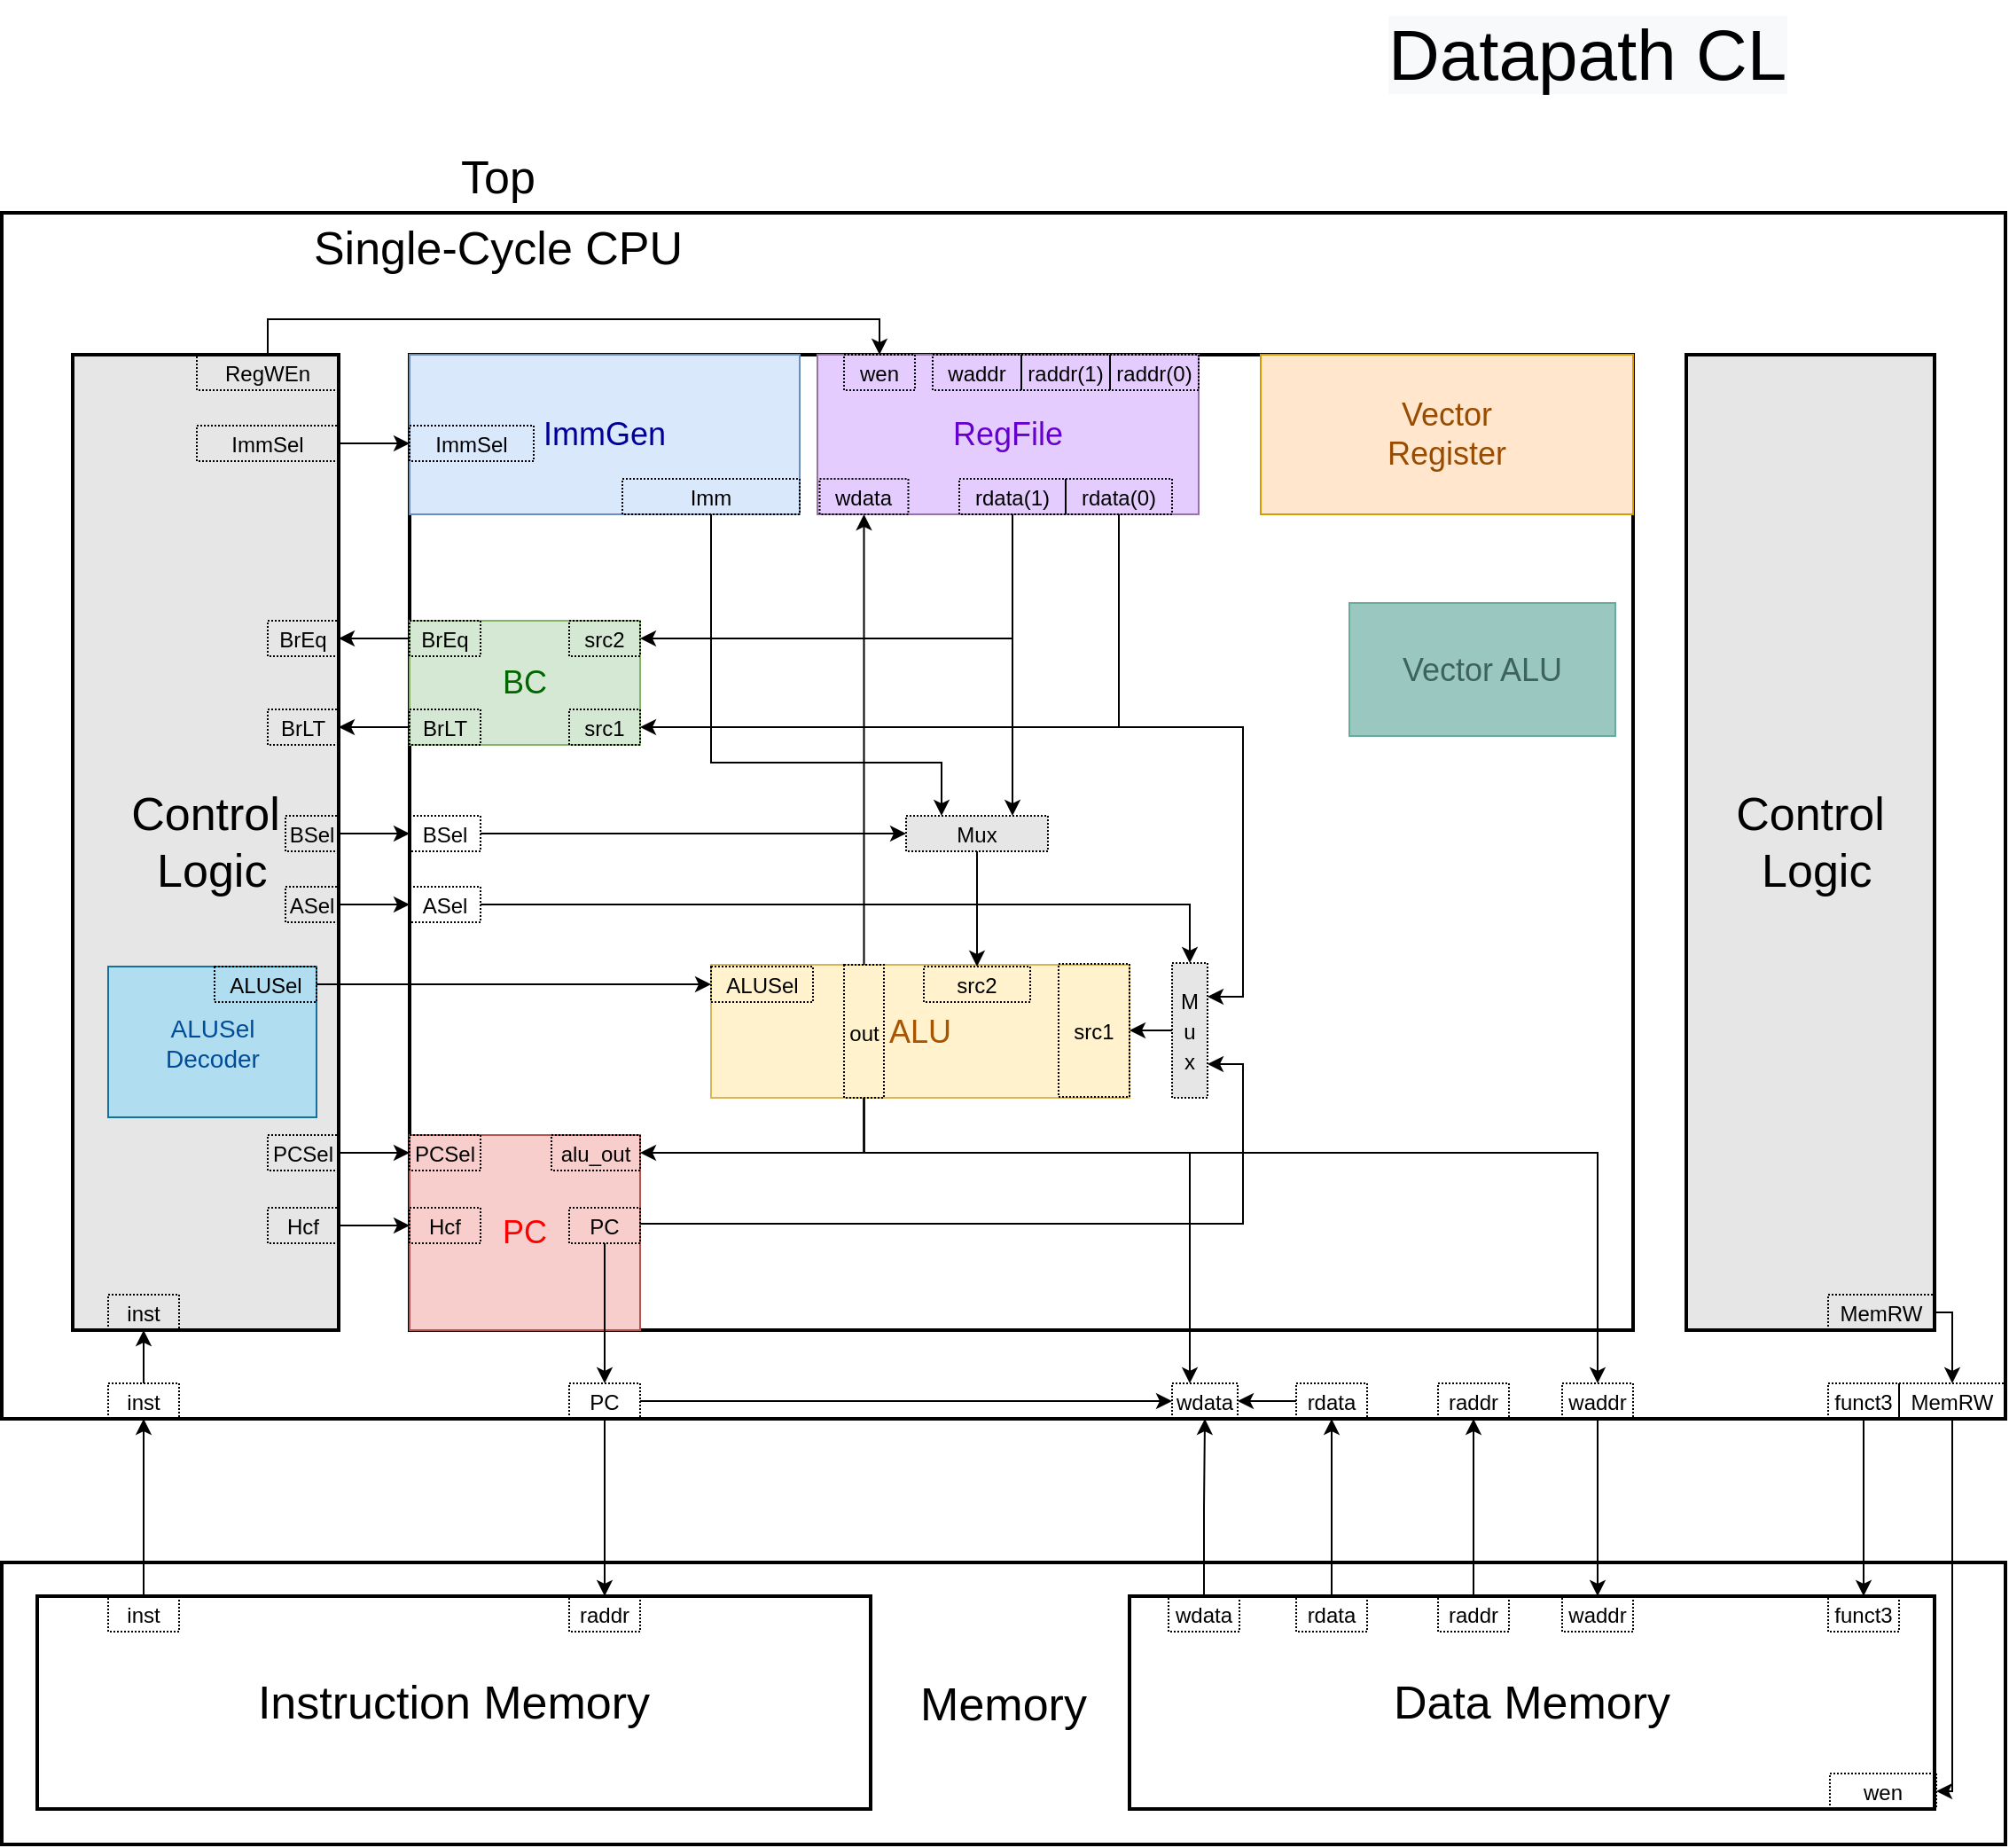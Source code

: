 <mxfile version="17.5.0" type="github"><diagram id="aAl8NGysI6btkRrHUJum" name="Page-1"><mxGraphModel dx="737" dy="470" grid="1" gridSize="10" guides="1" tooltips="1" connect="1" arrows="1" fold="1" page="1" pageScale="1" pageWidth="827" pageHeight="1169" math="0" shadow="0"><root><mxCell id="0"/><mxCell id="1" parent="0"/><mxCell id="DhozuX8DFhMgj3iLGO0W-5" value="" style="rounded=0;whiteSpace=wrap;html=1;fillColor=none;strokeColor=#000000;strokeWidth=2;" parent="1" vertex="1"><mxGeometry x="150" y="160" width="1130" height="680" as="geometry"/></mxCell><mxCell id="DhozuX8DFhMgj3iLGO0W-11" value="" style="rounded=0;whiteSpace=wrap;html=1;fontSize=26;fillColor=none;strokeColor=#000000;strokeWidth=2;" parent="1" vertex="1"><mxGeometry x="380" y="240" width="690" height="550" as="geometry"/></mxCell><mxCell id="DhozuX8DFhMgj3iLGO0W-6" value="&lt;span style=&quot;font-size: 26px&quot;&gt;Memory&lt;/span&gt;" style="rounded=0;whiteSpace=wrap;html=1;fillColor=none;strokeColor=#000000;strokeWidth=2;" parent="1" vertex="1"><mxGeometry x="150" y="921" width="1130" height="159" as="geometry"/></mxCell><mxCell id="DhozuX8DFhMgj3iLGO0W-8" value="&lt;font style=&quot;font-size: 26px&quot;&gt;Top&lt;/font&gt;" style="text;html=1;strokeColor=none;fillColor=none;align=center;verticalAlign=middle;whiteSpace=wrap;rounded=0;" parent="1" vertex="1"><mxGeometry x="390" y="120" width="80" height="40" as="geometry"/></mxCell><mxCell id="DhozuX8DFhMgj3iLGO0W-9" value="&lt;font style=&quot;font-size: 26px&quot;&gt;Single-Cycle CPU&lt;/font&gt;" style="text;html=1;strokeColor=none;fillColor=none;align=center;verticalAlign=middle;whiteSpace=wrap;rounded=0;" parent="1" vertex="1"><mxGeometry x="310" y="160" width="240" height="40" as="geometry"/></mxCell><mxCell id="DhozuX8DFhMgj3iLGO0W-10" value="&lt;span style=&quot;font-family: &amp;#34;helvetica&amp;#34;&quot;&gt;Control&lt;br&gt;&amp;nbsp;&lt;/span&gt;&lt;span style=&quot;font-family: &amp;#34;helvetica&amp;#34;&quot;&gt;Logic&lt;/span&gt;" style="rounded=0;whiteSpace=wrap;html=1;fontSize=26;strokeWidth=2;fillColor=#E6E6E6;strokeColor=default;" parent="1" vertex="1"><mxGeometry x="190" y="240" width="150" height="550" as="geometry"/></mxCell><mxCell id="DhozuX8DFhMgj3iLGO0W-12" value="Instruction Memory" style="rounded=0;whiteSpace=wrap;html=1;fontSize=26;fillColor=none;strokeColor=#000000;strokeWidth=2;" parent="1" vertex="1"><mxGeometry x="170" y="940" width="470" height="120" as="geometry"/></mxCell><mxCell id="DhozuX8DFhMgj3iLGO0W-13" value="Data Memory" style="rounded=0;whiteSpace=wrap;html=1;fontSize=26;fillColor=none;strokeColor=#000000;strokeWidth=2;" parent="1" vertex="1"><mxGeometry x="786" y="940" width="454" height="120" as="geometry"/></mxCell><mxCell id="DhozuX8DFhMgj3iLGO0W-33" value="&lt;font style=&quot;font-size: 18px&quot; color=&quot;#ff0000&quot;&gt;PC&lt;/font&gt;" style="rounded=0;whiteSpace=wrap;html=1;labelBorderColor=none;fontSize=12;fillColor=#f8cecc;strokeColor=#b85450;" parent="1" vertex="1"><mxGeometry x="380" y="680" width="130" height="110" as="geometry"/></mxCell><mxCell id="DhozuX8DFhMgj3iLGO0W-72" value="&lt;font style=&quot;font-size: 18px&quot; color=&quot;#000099&quot;&gt;ImmGen&lt;/font&gt;" style="rounded=0;whiteSpace=wrap;html=1;labelBorderColor=none;fontSize=12;fillColor=#dae8fc;strokeColor=#6c8ebf;" parent="1" vertex="1"><mxGeometry x="380" y="240" width="220" height="90" as="geometry"/></mxCell><mxCell id="DhozuX8DFhMgj3iLGO0W-88" value="&lt;font style=&quot;font-size: 18px&quot; color=&quot;#6600cc&quot;&gt;RegFile&lt;/font&gt;" style="rounded=0;whiteSpace=wrap;html=1;labelBorderColor=none;fontSize=18;strokeColor=#9673a6;fillColor=#E5CCFF;" parent="1" vertex="1"><mxGeometry x="610" y="240" width="215" height="90" as="geometry"/></mxCell><mxCell id="DhozuX8DFhMgj3iLGO0W-107" value="&lt;font color=&quot;#a85400&quot;&gt;ALU&lt;/font&gt;" style="rounded=0;whiteSpace=wrap;html=1;labelBorderColor=none;fontSize=18;strokeColor=#d6b656;fillColor=#fff2cc;" parent="1" vertex="1"><mxGeometry x="550" y="584" width="236" height="75" as="geometry"/></mxCell><mxCell id="a9uXf7C-37rBB2R2cqms-1" value="&lt;font style=&quot;font-size: 14px&quot; color=&quot;#004c99&quot;&gt;ALUSel &lt;br&gt;Decoder&lt;/font&gt;" style="rounded=0;whiteSpace=wrap;html=1;fillColor=#b1ddf0;strokeColor=#10739e;" parent="1" vertex="1"><mxGeometry x="210" y="585" width="117.5" height="85" as="geometry"/></mxCell><mxCell id="b0hiGt_KXSGvF1g9S41a-4" value="&lt;font style=&quot;font-size: 18px&quot; color=&quot;#994c00&quot;&gt;Vector&lt;br&gt;Register&lt;br&gt;&lt;/font&gt;" style="rounded=0;whiteSpace=wrap;html=1;labelBorderColor=none;fontSize=18;strokeColor=#d79b00;fillColor=#ffe6cc;" vertex="1" parent="1"><mxGeometry x="860" y="240" width="210" height="90" as="geometry"/></mxCell><mxCell id="b0hiGt_KXSGvF1g9S41a-6" value="&lt;font color=&quot;#3c635c&quot;&gt;Vector ALU&lt;/font&gt;" style="rounded=0;whiteSpace=wrap;html=1;labelBorderColor=none;fontSize=18;strokeColor=#67AB9F;fillColor=#9AC7BF;" vertex="1" parent="1"><mxGeometry x="910" y="380" width="150" height="75" as="geometry"/></mxCell><mxCell id="b0hiGt_KXSGvF1g9S41a-12" value="&lt;span style=&quot;color: rgb(0, 0, 0); font-family: helvetica; font-size: 40px; font-style: normal; font-weight: 400; letter-spacing: normal; text-align: center; text-indent: 0px; text-transform: none; word-spacing: 0px; background-color: rgb(248, 249, 250); display: inline; float: none;&quot;&gt;Datapath CL&lt;/span&gt;" style="text;whiteSpace=wrap;html=1;fontSize=40;fontColor=#3C635C;" vertex="1" parent="1"><mxGeometry x="930" y="40" width="240" height="40" as="geometry"/></mxCell><mxCell id="b0hiGt_KXSGvF1g9S41a-23" style="edgeStyle=orthogonalEdgeStyle;rounded=0;orthogonalLoop=1;jettySize=auto;html=1;entryX=0.5;entryY=0;entryDx=0;entryDy=0;fontSize=40;fontColor=#3C635C;" edge="1" parent="1" source="b0hiGt_KXSGvF1g9S41a-19" target="b0hiGt_KXSGvF1g9S41a-21"><mxGeometry relative="1" as="geometry"><Array as="points"><mxPoint x="300" y="220"/><mxPoint x="645" y="220"/></Array></mxGeometry></mxCell><mxCell id="b0hiGt_KXSGvF1g9S41a-19" value="&lt;span style=&quot;color: rgb(0 , 0 , 0) ; font-size: 12px&quot;&gt;RegWEn&lt;/span&gt;" style="rounded=0;whiteSpace=wrap;html=1;labelBorderColor=none;fontSize=14;fontColor=#A680B8;fillColor=none;dashed=1;dashPattern=1 1;" vertex="1" parent="1"><mxGeometry x="260" y="240" width="80" height="20" as="geometry"/></mxCell><mxCell id="b0hiGt_KXSGvF1g9S41a-21" value="&lt;span style=&quot;color: rgb(0 , 0 , 0) ; font-size: 12px&quot;&gt;wen&lt;/span&gt;" style="rounded=0;whiteSpace=wrap;html=1;labelBorderColor=none;fontSize=14;fontColor=#A680B8;fillColor=none;dashed=1;dashPattern=1 1;" vertex="1" parent="1"><mxGeometry x="625" y="240" width="40" height="20" as="geometry"/></mxCell><mxCell id="b0hiGt_KXSGvF1g9S41a-26" style="edgeStyle=orthogonalEdgeStyle;rounded=0;orthogonalLoop=1;jettySize=auto;html=1;fontSize=40;fontColor=#004C99;" edge="1" parent="1" source="b0hiGt_KXSGvF1g9S41a-24" target="b0hiGt_KXSGvF1g9S41a-25"><mxGeometry relative="1" as="geometry"/></mxCell><mxCell id="b0hiGt_KXSGvF1g9S41a-24" value="&lt;span style=&quot;color: rgb(0 , 0 , 0) ; font-size: 12px&quot;&gt;ALUSel&lt;/span&gt;" style="rounded=0;whiteSpace=wrap;html=1;labelBorderColor=none;fontSize=14;fontColor=#A680B8;fillColor=none;dashed=1;dashPattern=1 1;" vertex="1" parent="1"><mxGeometry x="270" y="585" width="57.5" height="20" as="geometry"/></mxCell><mxCell id="b0hiGt_KXSGvF1g9S41a-25" value="&lt;span style=&quot;color: rgb(0 , 0 , 0) ; font-size: 12px&quot;&gt;ALUSel&lt;/span&gt;" style="rounded=0;whiteSpace=wrap;html=1;labelBorderColor=none;fontSize=14;fontColor=#A680B8;fillColor=none;dashed=1;dashPattern=1 1;" vertex="1" parent="1"><mxGeometry x="550" y="585" width="57.5" height="20" as="geometry"/></mxCell><mxCell id="b0hiGt_KXSGvF1g9S41a-119" style="edgeStyle=orthogonalEdgeStyle;rounded=0;orthogonalLoop=1;jettySize=auto;html=1;exitX=0.5;exitY=1;exitDx=0;exitDy=0;entryX=1;entryY=0.5;entryDx=0;entryDy=0;fontSize=40;fontColor=#004C99;" edge="1" parent="1" source="b0hiGt_KXSGvF1g9S41a-27" target="b0hiGt_KXSGvF1g9S41a-43"><mxGeometry relative="1" as="geometry"/></mxCell><mxCell id="b0hiGt_KXSGvF1g9S41a-126" style="edgeStyle=orthogonalEdgeStyle;rounded=0;orthogonalLoop=1;jettySize=auto;html=1;fontSize=40;fontColor=#004C99;" edge="1" parent="1" source="b0hiGt_KXSGvF1g9S41a-27" target="b0hiGt_KXSGvF1g9S41a-122"><mxGeometry relative="1" as="geometry"><Array as="points"><mxPoint x="720" y="370"/><mxPoint x="720" y="370"/></Array></mxGeometry></mxCell><mxCell id="b0hiGt_KXSGvF1g9S41a-27" value="&lt;font color=&quot;#000000&quot;&gt;&lt;span style=&quot;font-size: 12px&quot;&gt;rdata(1)&lt;/span&gt;&lt;/font&gt;" style="rounded=0;whiteSpace=wrap;html=1;labelBorderColor=none;fontSize=14;fontColor=#A680B8;fillColor=none;dashed=1;dashPattern=1 1;" vertex="1" parent="1"><mxGeometry x="690" y="310" width="60" height="20" as="geometry"/></mxCell><mxCell id="b0hiGt_KXSGvF1g9S41a-121" style="edgeStyle=orthogonalEdgeStyle;rounded=0;orthogonalLoop=1;jettySize=auto;html=1;entryX=1;entryY=0.5;entryDx=0;entryDy=0;fontSize=40;fontColor=#004C99;" edge="1" parent="1" source="b0hiGt_KXSGvF1g9S41a-28" target="b0hiGt_KXSGvF1g9S41a-42"><mxGeometry relative="1" as="geometry"><Array as="points"><mxPoint x="780" y="450"/></Array></mxGeometry></mxCell><mxCell id="b0hiGt_KXSGvF1g9S41a-132" style="edgeStyle=orthogonalEdgeStyle;rounded=0;orthogonalLoop=1;jettySize=auto;html=1;entryX=1;entryY=0.25;entryDx=0;entryDy=0;fontSize=40;fontColor=#004C99;" edge="1" parent="1" source="b0hiGt_KXSGvF1g9S41a-28" target="b0hiGt_KXSGvF1g9S41a-128"><mxGeometry relative="1" as="geometry"><Array as="points"><mxPoint x="780" y="450"/><mxPoint x="850" y="450"/><mxPoint x="850" y="602"/></Array></mxGeometry></mxCell><mxCell id="b0hiGt_KXSGvF1g9S41a-28" value="&lt;font color=&quot;#000000&quot;&gt;&lt;span style=&quot;font-size: 12px&quot;&gt;rdata(0)&lt;/span&gt;&lt;/font&gt;" style="rounded=0;whiteSpace=wrap;html=1;labelBorderColor=none;fontSize=14;fontColor=#A680B8;fillColor=none;dashed=1;dashPattern=1 1;" vertex="1" parent="1"><mxGeometry x="750" y="310" width="60" height="20" as="geometry"/></mxCell><mxCell id="b0hiGt_KXSGvF1g9S41a-30" value="&lt;font color=&quot;#000000&quot;&gt;&lt;span style=&quot;font-size: 12px&quot;&gt;raddr(1)&lt;/span&gt;&lt;/font&gt;" style="rounded=0;whiteSpace=wrap;html=1;labelBorderColor=none;fontSize=14;fontColor=#A680B8;fillColor=none;dashed=1;dashPattern=1 1;" vertex="1" parent="1"><mxGeometry x="725" y="240" width="50" height="20" as="geometry"/></mxCell><mxCell id="b0hiGt_KXSGvF1g9S41a-31" value="&lt;font color=&quot;#000000&quot;&gt;&lt;span style=&quot;font-size: 12px&quot;&gt;raddr(0)&lt;/span&gt;&lt;/font&gt;" style="rounded=0;whiteSpace=wrap;html=1;labelBorderColor=none;fontSize=14;fontColor=#A680B8;fillColor=none;dashed=1;dashPattern=1 1;" vertex="1" parent="1"><mxGeometry x="775" y="240" width="50" height="20" as="geometry"/></mxCell><mxCell id="b0hiGt_KXSGvF1g9S41a-32" value="&lt;font color=&quot;#000000&quot;&gt;&lt;span style=&quot;font-size: 12px&quot;&gt;waddr&lt;/span&gt;&lt;/font&gt;" style="rounded=0;whiteSpace=wrap;html=1;labelBorderColor=none;fontSize=14;fontColor=#A680B8;fillColor=none;dashed=1;dashPattern=1 1;" vertex="1" parent="1"><mxGeometry x="675" y="240" width="50" height="20" as="geometry"/></mxCell><mxCell id="b0hiGt_KXSGvF1g9S41a-33" value="&lt;font color=&quot;#000000&quot;&gt;&lt;span style=&quot;font-size: 12px&quot;&gt;wdata&lt;/span&gt;&lt;/font&gt;" style="rounded=0;whiteSpace=wrap;html=1;labelBorderColor=none;fontSize=14;fontColor=#A680B8;fillColor=none;dashed=1;dashPattern=1 1;" vertex="1" parent="1"><mxGeometry x="611.25" y="310" width="50" height="20" as="geometry"/></mxCell><mxCell id="b0hiGt_KXSGvF1g9S41a-36" value="&lt;font color=&quot;#000000&quot;&gt;&lt;span style=&quot;font-size: 12px&quot;&gt;src1&lt;/span&gt;&lt;/font&gt;" style="rounded=0;whiteSpace=wrap;html=1;labelBorderColor=none;fontSize=14;fontColor=#A680B8;fillColor=none;dashed=1;dashPattern=1 1;" vertex="1" parent="1"><mxGeometry x="746" y="583.5" width="40" height="75" as="geometry"/></mxCell><mxCell id="b0hiGt_KXSGvF1g9S41a-41" value="&lt;font color=&quot;#006600&quot;&gt;BC&lt;/font&gt;" style="rounded=0;whiteSpace=wrap;html=1;labelBorderColor=none;fontSize=18;strokeColor=#82b366;fillColor=#d5e8d4;" vertex="1" parent="1"><mxGeometry x="380" y="390" width="130" height="70" as="geometry"/></mxCell><mxCell id="b0hiGt_KXSGvF1g9S41a-42" value="&lt;font color=&quot;#000000&quot;&gt;&lt;span style=&quot;font-size: 12px&quot;&gt;src1&lt;/span&gt;&lt;/font&gt;" style="rounded=0;whiteSpace=wrap;html=1;labelBorderColor=none;fontSize=14;fontColor=#A680B8;fillColor=none;dashed=1;dashPattern=1 1;" vertex="1" parent="1"><mxGeometry x="470" y="440" width="40" height="20" as="geometry"/></mxCell><mxCell id="b0hiGt_KXSGvF1g9S41a-43" value="&lt;font color=&quot;#000000&quot;&gt;&lt;span style=&quot;font-size: 12px&quot;&gt;src2&lt;/span&gt;&lt;/font&gt;" style="rounded=0;whiteSpace=wrap;html=1;labelBorderColor=none;fontSize=14;fontColor=#A680B8;fillColor=none;dashed=1;dashPattern=1 1;" vertex="1" parent="1"><mxGeometry x="470" y="390" width="40" height="20" as="geometry"/></mxCell><mxCell id="b0hiGt_KXSGvF1g9S41a-51" style="edgeStyle=orthogonalEdgeStyle;rounded=0;orthogonalLoop=1;jettySize=auto;html=1;exitX=0;exitY=0.5;exitDx=0;exitDy=0;fontSize=40;fontColor=#004C99;" edge="1" parent="1" source="b0hiGt_KXSGvF1g9S41a-44" target="b0hiGt_KXSGvF1g9S41a-48"><mxGeometry relative="1" as="geometry"/></mxCell><mxCell id="b0hiGt_KXSGvF1g9S41a-44" value="&lt;font color=&quot;#000000&quot;&gt;&lt;span style=&quot;font-size: 12px&quot;&gt;BrLT&lt;/span&gt;&lt;/font&gt;" style="rounded=0;whiteSpace=wrap;html=1;labelBorderColor=none;fontSize=14;fontColor=#A680B8;fillColor=none;dashed=1;dashPattern=1 1;" vertex="1" parent="1"><mxGeometry x="380" y="440" width="40" height="20" as="geometry"/></mxCell><mxCell id="b0hiGt_KXSGvF1g9S41a-50" style="edgeStyle=orthogonalEdgeStyle;rounded=0;orthogonalLoop=1;jettySize=auto;html=1;entryX=1;entryY=0.5;entryDx=0;entryDy=0;fontSize=40;fontColor=#004C99;" edge="1" parent="1" source="b0hiGt_KXSGvF1g9S41a-45" target="b0hiGt_KXSGvF1g9S41a-49"><mxGeometry relative="1" as="geometry"/></mxCell><mxCell id="b0hiGt_KXSGvF1g9S41a-45" value="&lt;font color=&quot;#000000&quot;&gt;&lt;span style=&quot;font-size: 12px&quot;&gt;BrEq&lt;/span&gt;&lt;/font&gt;" style="rounded=0;whiteSpace=wrap;html=1;labelBorderColor=none;fontSize=14;fontColor=#A680B8;fillColor=none;dashed=1;dashPattern=1 1;" vertex="1" parent="1"><mxGeometry x="380" y="390" width="40" height="20" as="geometry"/></mxCell><mxCell id="b0hiGt_KXSGvF1g9S41a-48" value="&lt;font color=&quot;#000000&quot;&gt;&lt;span style=&quot;font-size: 12px&quot;&gt;BrLT&lt;/span&gt;&lt;/font&gt;" style="rounded=0;whiteSpace=wrap;html=1;labelBorderColor=none;fontSize=14;fontColor=#A680B8;fillColor=none;dashed=1;dashPattern=1 1;" vertex="1" parent="1"><mxGeometry x="300" y="440" width="40" height="20" as="geometry"/></mxCell><mxCell id="b0hiGt_KXSGvF1g9S41a-49" value="&lt;font color=&quot;#000000&quot;&gt;&lt;span style=&quot;font-size: 12px&quot;&gt;BrEq&lt;/span&gt;&lt;/font&gt;" style="rounded=0;whiteSpace=wrap;html=1;labelBorderColor=none;fontSize=14;fontColor=#A680B8;fillColor=none;dashed=1;dashPattern=1 1;" vertex="1" parent="1"><mxGeometry x="300" y="390" width="40" height="20" as="geometry"/></mxCell><mxCell id="b0hiGt_KXSGvF1g9S41a-53" style="edgeStyle=orthogonalEdgeStyle;rounded=0;orthogonalLoop=1;jettySize=auto;html=1;entryX=0.5;entryY=1;entryDx=0;entryDy=0;fontSize=40;fontColor=#004C99;" edge="1" parent="1" source="b0hiGt_KXSGvF1g9S41a-52" target="b0hiGt_KXSGvF1g9S41a-33"><mxGeometry relative="1" as="geometry"/></mxCell><mxCell id="b0hiGt_KXSGvF1g9S41a-77" style="edgeStyle=orthogonalEdgeStyle;rounded=0;orthogonalLoop=1;jettySize=auto;html=1;exitX=0.5;exitY=1;exitDx=0;exitDy=0;entryX=1;entryY=0.5;entryDx=0;entryDy=0;fontSize=40;fontColor=#004C99;" edge="1" parent="1" source="b0hiGt_KXSGvF1g9S41a-52" target="b0hiGt_KXSGvF1g9S41a-76"><mxGeometry relative="1" as="geometry"/></mxCell><mxCell id="b0hiGt_KXSGvF1g9S41a-155" style="edgeStyle=orthogonalEdgeStyle;rounded=0;orthogonalLoop=1;jettySize=auto;html=1;fontSize=40;fontColor=#004C99;entryX=0.25;entryY=0;entryDx=0;entryDy=0;" edge="1" parent="1" source="b0hiGt_KXSGvF1g9S41a-52" target="b0hiGt_KXSGvF1g9S41a-152"><mxGeometry relative="1" as="geometry"><Array as="points"><mxPoint x="636" y="690"/><mxPoint x="820" y="690"/><mxPoint x="820" y="820"/></Array></mxGeometry></mxCell><mxCell id="b0hiGt_KXSGvF1g9S41a-156" style="edgeStyle=orthogonalEdgeStyle;rounded=0;orthogonalLoop=1;jettySize=auto;html=1;entryX=0.5;entryY=0;entryDx=0;entryDy=0;fontSize=40;fontColor=#004C99;" edge="1" parent="1" source="b0hiGt_KXSGvF1g9S41a-52" target="b0hiGt_KXSGvF1g9S41a-148"><mxGeometry relative="1" as="geometry"><Array as="points"><mxPoint x="636" y="690"/><mxPoint x="1050" y="690"/></Array></mxGeometry></mxCell><mxCell id="b0hiGt_KXSGvF1g9S41a-52" value="&lt;font color=&quot;#000000&quot;&gt;&lt;span style=&quot;font-size: 12px&quot;&gt;out&lt;/span&gt;&lt;/font&gt;" style="rounded=0;whiteSpace=wrap;html=1;labelBorderColor=none;fontSize=14;fontColor=#A680B8;fillColor=none;dashed=1;dashPattern=1 1;" vertex="1" parent="1"><mxGeometry x="625" y="584" width="22.5" height="75" as="geometry"/></mxCell><mxCell id="b0hiGt_KXSGvF1g9S41a-56" style="edgeStyle=orthogonalEdgeStyle;rounded=0;orthogonalLoop=1;jettySize=auto;html=1;fontSize=40;fontColor=#004C99;" edge="1" parent="1" source="b0hiGt_KXSGvF1g9S41a-54" target="b0hiGt_KXSGvF1g9S41a-55"><mxGeometry relative="1" as="geometry"/></mxCell><mxCell id="b0hiGt_KXSGvF1g9S41a-54" value="&lt;font color=&quot;#000000&quot; style=&quot;font-size: 12px&quot;&gt;ImmSel&lt;/font&gt;" style="rounded=0;whiteSpace=wrap;html=1;labelBorderColor=none;fontSize=14;fontColor=#A680B8;fillColor=none;dashed=1;dashPattern=1 1;" vertex="1" parent="1"><mxGeometry x="260" y="280" width="80" height="20" as="geometry"/></mxCell><mxCell id="b0hiGt_KXSGvF1g9S41a-55" value="&lt;font color=&quot;#000000&quot; style=&quot;font-size: 12px&quot;&gt;ImmSel&lt;/font&gt;" style="rounded=0;whiteSpace=wrap;html=1;labelBorderColor=none;fontSize=14;fontColor=#A680B8;fillColor=none;dashed=1;dashPattern=1 1;" vertex="1" parent="1"><mxGeometry x="380" y="280" width="70" height="20" as="geometry"/></mxCell><mxCell id="b0hiGt_KXSGvF1g9S41a-127" style="edgeStyle=orthogonalEdgeStyle;rounded=0;orthogonalLoop=1;jettySize=auto;html=1;entryX=0.25;entryY=0;entryDx=0;entryDy=0;fontSize=40;fontColor=#004C99;" edge="1" parent="1" source="b0hiGt_KXSGvF1g9S41a-57" target="b0hiGt_KXSGvF1g9S41a-122"><mxGeometry relative="1" as="geometry"><Array as="points"><mxPoint x="550" y="470"/><mxPoint x="680" y="470"/></Array></mxGeometry></mxCell><mxCell id="b0hiGt_KXSGvF1g9S41a-57" value="&lt;font color=&quot;#000000&quot; style=&quot;font-size: 12px&quot;&gt;Imm&lt;/font&gt;" style="rounded=0;whiteSpace=wrap;html=1;labelBorderColor=none;fontSize=14;fontColor=#A680B8;fillColor=none;dashed=1;dashPattern=1 1;" vertex="1" parent="1"><mxGeometry x="500" y="310" width="100" height="20" as="geometry"/></mxCell><mxCell id="b0hiGt_KXSGvF1g9S41a-63" value="&lt;span style=&quot;font-family: &amp;#34;helvetica&amp;#34;&quot;&gt;Control&lt;br&gt;&amp;nbsp;&lt;/span&gt;&lt;span style=&quot;font-family: &amp;#34;helvetica&amp;#34;&quot;&gt;Logic&lt;/span&gt;" style="rounded=0;whiteSpace=wrap;html=1;fontSize=26;fillColor=#E6E6E6;strokeColor=#000000;strokeWidth=2;" vertex="1" parent="1"><mxGeometry x="1100" y="240" width="140" height="550" as="geometry"/></mxCell><mxCell id="b0hiGt_KXSGvF1g9S41a-66" style="edgeStyle=orthogonalEdgeStyle;rounded=0;orthogonalLoop=1;jettySize=auto;html=1;entryX=0;entryY=0.5;entryDx=0;entryDy=0;fontSize=40;fontColor=#004C99;" edge="1" parent="1" source="b0hiGt_KXSGvF1g9S41a-64" target="b0hiGt_KXSGvF1g9S41a-65"><mxGeometry relative="1" as="geometry"/></mxCell><mxCell id="b0hiGt_KXSGvF1g9S41a-64" value="&lt;span style=&quot;color: rgb(0 , 0 , 0) ; font-size: 12px&quot;&gt;Hcf&lt;/span&gt;" style="rounded=0;whiteSpace=wrap;html=1;labelBorderColor=none;fontSize=14;fontColor=#A680B8;fillColor=none;dashed=1;dashPattern=1 1;" vertex="1" parent="1"><mxGeometry x="300" y="721" width="40" height="20" as="geometry"/></mxCell><mxCell id="b0hiGt_KXSGvF1g9S41a-65" value="&lt;span style=&quot;color: rgb(0 , 0 , 0) ; font-size: 12px&quot;&gt;Hcf&lt;/span&gt;" style="rounded=0;whiteSpace=wrap;html=1;labelBorderColor=none;fontSize=14;fontColor=#A680B8;fillColor=none;dashed=1;dashPattern=1 1;" vertex="1" parent="1"><mxGeometry x="380" y="721" width="40" height="20" as="geometry"/></mxCell><mxCell id="b0hiGt_KXSGvF1g9S41a-71" style="edgeStyle=orthogonalEdgeStyle;rounded=0;orthogonalLoop=1;jettySize=auto;html=1;fontSize=40;fontColor=#004C99;" edge="1" parent="1" source="b0hiGt_KXSGvF1g9S41a-67" target="b0hiGt_KXSGvF1g9S41a-70"><mxGeometry relative="1" as="geometry"/></mxCell><mxCell id="b0hiGt_KXSGvF1g9S41a-131" style="edgeStyle=orthogonalEdgeStyle;rounded=0;orthogonalLoop=1;jettySize=auto;html=1;entryX=1;entryY=0.75;entryDx=0;entryDy=0;fontSize=40;fontColor=#004C99;" edge="1" parent="1" source="b0hiGt_KXSGvF1g9S41a-67" target="b0hiGt_KXSGvF1g9S41a-128"><mxGeometry relative="1" as="geometry"><Array as="points"><mxPoint x="850" y="730"/><mxPoint x="850" y="640"/></Array></mxGeometry></mxCell><mxCell id="b0hiGt_KXSGvF1g9S41a-67" value="&lt;font color=&quot;#000000&quot; style=&quot;font-size: 12px&quot;&gt;PC&lt;/font&gt;" style="rounded=0;whiteSpace=wrap;html=1;labelBorderColor=none;fontSize=14;fontColor=#A680B8;fillColor=none;dashed=1;dashPattern=1 1;" vertex="1" parent="1"><mxGeometry x="470" y="721" width="40" height="20" as="geometry"/></mxCell><mxCell id="b0hiGt_KXSGvF1g9S41a-68" value="&lt;font color=&quot;#000000&quot; style=&quot;font-size: 12px&quot;&gt;raddr&lt;/font&gt;" style="rounded=0;whiteSpace=wrap;html=1;labelBorderColor=none;fontSize=14;fontColor=#A680B8;fillColor=none;dashed=1;dashPattern=1 1;" vertex="1" parent="1"><mxGeometry x="470" y="940" width="40" height="20" as="geometry"/></mxCell><mxCell id="b0hiGt_KXSGvF1g9S41a-72" style="edgeStyle=orthogonalEdgeStyle;rounded=0;orthogonalLoop=1;jettySize=auto;html=1;fontSize=40;fontColor=#004C99;" edge="1" parent="1" source="b0hiGt_KXSGvF1g9S41a-70" target="b0hiGt_KXSGvF1g9S41a-68"><mxGeometry relative="1" as="geometry"/></mxCell><mxCell id="b0hiGt_KXSGvF1g9S41a-154" style="edgeStyle=orthogonalEdgeStyle;rounded=0;orthogonalLoop=1;jettySize=auto;html=1;exitX=1;exitY=0.5;exitDx=0;exitDy=0;entryX=0;entryY=0.5;entryDx=0;entryDy=0;fontSize=40;fontColor=#004C99;" edge="1" parent="1" source="b0hiGt_KXSGvF1g9S41a-70" target="b0hiGt_KXSGvF1g9S41a-152"><mxGeometry relative="1" as="geometry"/></mxCell><mxCell id="b0hiGt_KXSGvF1g9S41a-70" value="&lt;font color=&quot;#000000&quot; style=&quot;font-size: 12px&quot;&gt;PC&lt;/font&gt;" style="rounded=0;whiteSpace=wrap;html=1;labelBorderColor=none;fontSize=14;fontColor=#A680B8;fillColor=none;dashed=1;dashPattern=1 1;" vertex="1" parent="1"><mxGeometry x="470" y="820" width="40" height="20" as="geometry"/></mxCell><mxCell id="b0hiGt_KXSGvF1g9S41a-75" style="edgeStyle=orthogonalEdgeStyle;rounded=0;orthogonalLoop=1;jettySize=auto;html=1;entryX=0;entryY=0.5;entryDx=0;entryDy=0;fontSize=40;fontColor=#004C99;" edge="1" parent="1" source="b0hiGt_KXSGvF1g9S41a-73" target="b0hiGt_KXSGvF1g9S41a-74"><mxGeometry relative="1" as="geometry"/></mxCell><mxCell id="b0hiGt_KXSGvF1g9S41a-73" value="&lt;span style=&quot;color: rgb(0 , 0 , 0) ; font-size: 12px&quot;&gt;PCSel&lt;/span&gt;" style="rounded=0;whiteSpace=wrap;html=1;labelBorderColor=none;fontSize=14;fontColor=#A680B8;fillColor=none;dashed=1;dashPattern=1 1;" vertex="1" parent="1"><mxGeometry x="300" y="680" width="40" height="20" as="geometry"/></mxCell><mxCell id="b0hiGt_KXSGvF1g9S41a-74" value="&lt;font color=&quot;#000000&quot; style=&quot;font-size: 12px&quot;&gt;PCSel&lt;/font&gt;" style="rounded=0;whiteSpace=wrap;html=1;labelBorderColor=none;fontSize=14;fontColor=#A680B8;fillColor=none;dashed=1;dashPattern=1 1;" vertex="1" parent="1"><mxGeometry x="380" y="680" width="40" height="20" as="geometry"/></mxCell><mxCell id="b0hiGt_KXSGvF1g9S41a-76" value="&lt;font color=&quot;#000000&quot; style=&quot;font-size: 12px&quot;&gt;alu_out&lt;/font&gt;" style="rounded=0;whiteSpace=wrap;html=1;labelBorderColor=none;fontSize=14;fontColor=#A680B8;fillColor=none;dashed=1;dashPattern=1 1;" vertex="1" parent="1"><mxGeometry x="460" y="680" width="50" height="20" as="geometry"/></mxCell><mxCell id="b0hiGt_KXSGvF1g9S41a-82" style="edgeStyle=orthogonalEdgeStyle;rounded=0;orthogonalLoop=1;jettySize=auto;html=1;entryX=0.5;entryY=1;entryDx=0;entryDy=0;fontSize=40;fontColor=#004C99;" edge="1" parent="1" source="b0hiGt_KXSGvF1g9S41a-80" target="b0hiGt_KXSGvF1g9S41a-81"><mxGeometry relative="1" as="geometry"/></mxCell><mxCell id="b0hiGt_KXSGvF1g9S41a-80" value="&lt;font color=&quot;#000000&quot; style=&quot;font-size: 12px&quot;&gt;inst&lt;/font&gt;" style="rounded=0;whiteSpace=wrap;html=1;labelBorderColor=none;fontSize=14;fontColor=#A680B8;fillColor=none;dashed=1;dashPattern=1 1;" vertex="1" parent="1"><mxGeometry x="210" y="940" width="40" height="20" as="geometry"/></mxCell><mxCell id="b0hiGt_KXSGvF1g9S41a-84" style="edgeStyle=orthogonalEdgeStyle;rounded=0;orthogonalLoop=1;jettySize=auto;html=1;exitX=0.5;exitY=0;exitDx=0;exitDy=0;entryX=0.5;entryY=1;entryDx=0;entryDy=0;fontSize=40;fontColor=#004C99;" edge="1" parent="1" source="b0hiGt_KXSGvF1g9S41a-81" target="b0hiGt_KXSGvF1g9S41a-83"><mxGeometry relative="1" as="geometry"/></mxCell><mxCell id="b0hiGt_KXSGvF1g9S41a-81" value="&lt;font color=&quot;#000000&quot; style=&quot;font-size: 12px&quot;&gt;inst&lt;/font&gt;" style="rounded=0;whiteSpace=wrap;html=1;labelBorderColor=none;fontSize=14;fontColor=#A680B8;fillColor=none;dashed=1;dashPattern=1 1;" vertex="1" parent="1"><mxGeometry x="210" y="820" width="40" height="20" as="geometry"/></mxCell><mxCell id="b0hiGt_KXSGvF1g9S41a-83" value="&lt;font color=&quot;#000000&quot; style=&quot;font-size: 12px&quot;&gt;inst&lt;/font&gt;" style="rounded=0;whiteSpace=wrap;html=1;labelBorderColor=none;fontSize=14;fontColor=#A680B8;fillColor=none;dashed=1;dashPattern=1 1;" vertex="1" parent="1"><mxGeometry x="210" y="770" width="40" height="20" as="geometry"/></mxCell><mxCell id="b0hiGt_KXSGvF1g9S41a-85" value="&lt;font color=&quot;#000000&quot;&gt;&lt;span style=&quot;font-size: 12px&quot;&gt;src2&lt;/span&gt;&lt;/font&gt;" style="rounded=0;whiteSpace=wrap;html=1;labelBorderColor=none;fontSize=14;fontColor=#A680B8;fillColor=none;dashed=1;dashPattern=1 1;" vertex="1" parent="1"><mxGeometry x="670" y="585" width="60" height="20" as="geometry"/></mxCell><mxCell id="b0hiGt_KXSGvF1g9S41a-98" style="edgeStyle=orthogonalEdgeStyle;rounded=0;orthogonalLoop=1;jettySize=auto;html=1;entryX=0;entryY=0.5;entryDx=0;entryDy=0;fontSize=40;fontColor=#004C99;" edge="1" parent="1" source="b0hiGt_KXSGvF1g9S41a-96" target="b0hiGt_KXSGvF1g9S41a-97"><mxGeometry relative="1" as="geometry"/></mxCell><mxCell id="b0hiGt_KXSGvF1g9S41a-96" value="&lt;font color=&quot;#000000&quot;&gt;&lt;span style=&quot;font-size: 12px&quot;&gt;BSel&lt;/span&gt;&lt;/font&gt;&lt;span style=&quot;color: rgba(0 , 0 , 0 , 0) ; font-family: monospace ; font-size: 0px&quot;&gt;%3CmxGraphModel%3E%3Croot%3E%3CmxCell%20id%3D%220%22%2F%3E%3CmxCell%20id%3D%221%22%20parent%3D%220%22%2F%3E%3CmxCell%20id%3D%222%22%20value%3D%22%26lt%3Bfont%20color%3D%26quot%3B%23000000%26quot%3B%26gt%3B%26lt%3Bspan%20style%3D%26quot%3Bfont-size%3A%2012px%26quot%3B%26gt%3BBrLT%26lt%3B%2Fspan%26gt%3B%26lt%3B%2Ffont%26gt%3B%22%20style%3D%22rounded%3D0%3BwhiteSpace%3Dwrap%3Bhtml%3D1%3BlabelBorderColor%3Dnone%3BfontSize%3D14%3BfontColor%3D%23A680B8%3BfillColor%3Dnone%3Bdashed%3D1%3BdashPattern%3D1%201%3B%22%20vertex%3D%221%22%20parent%3D%221%22%3E%3CmxGeometry%20x%3D%22320%22%20y%3D%22180%22%20width%3D%2240%22%20height%3D%2220%22%20as%3D%22geometry%22%2F%3E%3C%2FmxCell%3E%3C%2Froot%3E%3C%2FmxGraphModel%3E&lt;/span&gt;" style="rounded=0;whiteSpace=wrap;html=1;labelBorderColor=none;fontSize=14;fontColor=#A680B8;fillColor=none;dashed=1;dashPattern=1 1;" vertex="1" parent="1"><mxGeometry x="310" y="500" width="30" height="20" as="geometry"/></mxCell><mxCell id="b0hiGt_KXSGvF1g9S41a-124" style="edgeStyle=orthogonalEdgeStyle;rounded=0;orthogonalLoop=1;jettySize=auto;html=1;fontSize=40;fontColor=#004C99;" edge="1" parent="1" source="b0hiGt_KXSGvF1g9S41a-97" target="b0hiGt_KXSGvF1g9S41a-122"><mxGeometry relative="1" as="geometry"/></mxCell><mxCell id="b0hiGt_KXSGvF1g9S41a-97" value="&lt;font color=&quot;#000000&quot;&gt;&lt;span style=&quot;font-size: 12px&quot;&gt;BSel&lt;/span&gt;&lt;/font&gt;&lt;span style=&quot;color: rgba(0 , 0 , 0 , 0) ; font-family: monospace ; font-size: 0px&quot;&gt;%3CmxGraphModel%3E%3Croot%3E%3CmxCell%20id%3D%220%22%2F%3E%3CmxCell%20id%3D%221%22%20parent%3D%220%22%2F%3E%3CmxCell%20id%3D%222%22%20value%3D%22%26lt%3Bfont%20color%3D%26quot%3B%23000000%26quot%3B%26gt%3B%26lt%3Bspan%20style%3D%26quot%3Bfont-size%3A%2012px%26quot%3B%26gt%3BBrLT%26lt%3B%2Fspan%26gt%3B%26lt%3B%2Ffont%26gt%3B%22%20style%3D%22rounded%3D0%3BwhiteSpace%3Dwrap%3Bhtml%3D1%3BlabelBorderColor%3Dnone%3BfontSize%3D14%3BfontColor%3D%23A680B8%3BfillColor%3Dnone%3Bdashed%3D1%3BdashPattern%3D1%201%3B%22%20vertex%3D%221%22%20parent%3D%221%22%3E%3CmxGeometry%20x%3D%22320%22%20y%3D%22180%22%20width%3D%2240%22%20height%3D%2220%22%20as%3D%22geometry%22%2F%3E%3C%2FmxCell%3E%3C%2Froot%3E%3C%2FmxGraphModel%3E&lt;/span&gt;" style="rounded=0;whiteSpace=wrap;html=1;labelBorderColor=none;fontSize=14;fontColor=#A680B8;fillColor=none;dashed=1;dashPattern=1 1;" vertex="1" parent="1"><mxGeometry x="380" y="500" width="40" height="20" as="geometry"/></mxCell><mxCell id="b0hiGt_KXSGvF1g9S41a-113" style="edgeStyle=orthogonalEdgeStyle;rounded=0;orthogonalLoop=1;jettySize=auto;html=1;entryX=0;entryY=0.5;entryDx=0;entryDy=0;fontSize=40;fontColor=#004C99;" edge="1" parent="1" source="b0hiGt_KXSGvF1g9S41a-111" target="b0hiGt_KXSGvF1g9S41a-112"><mxGeometry relative="1" as="geometry"/></mxCell><mxCell id="b0hiGt_KXSGvF1g9S41a-111" value="&lt;font color=&quot;#000000&quot;&gt;&lt;span style=&quot;font-size: 12px&quot;&gt;ASel&lt;/span&gt;&lt;/font&gt;&lt;span style=&quot;color: rgba(0 , 0 , 0 , 0) ; font-family: monospace ; font-size: 0px&quot;&gt;%3CmxGraphModel%3E%3Croot%3E%3CmxCell%20id%3D%220%22%2F%3E%3CmxCell%20id%3D%221%22%20parent%3D%220%22%2F%3E%3CmxCell%20id%3D%222%22%20value%3D%22%26lt%3Bfont%20color%3D%26quot%3B%23000000%26quot%3B%26gt%3B%26lt%3Bspan%20style%3D%26quot%3Bfont-size%3A%2012px%26quot%3B%26gt%3BBrLT%26lt%3B%2Fspan%26gt%3B%26lt%3B%2Ffont%26gt%3B%22%20style%3D%22rounded%3D0%3BwhiteSpace%3Dwrap%3Bhtml%3D1%3BlabelBorderColor%3Dnone%3BfontSize%3D14%3BfontColor%3D%23A680B8%3BfillColor%3Dnone%3Bdashed%3D1%3BdashPattern%3D1%201%3B%22%20vertex%3D%221%22%20parent%3D%221%22%3E%3CmxGeometry%20x%3D%22320%22%20y%3D%22180%22%20width%3D%2240%22%20height%3D%2220%22%20as%3D%22geometry%22%2F%3E%3C%2FmxCell%3E%3C%2Froot%3E%3C%2FmxGraphModel%3E&lt;/span&gt;" style="rounded=0;whiteSpace=wrap;html=1;labelBorderColor=none;fontSize=14;fontColor=#A680B8;fillColor=none;dashed=1;dashPattern=1 1;" vertex="1" parent="1"><mxGeometry x="310" y="540" width="30" height="20" as="geometry"/></mxCell><mxCell id="b0hiGt_KXSGvF1g9S41a-130" style="edgeStyle=orthogonalEdgeStyle;rounded=0;orthogonalLoop=1;jettySize=auto;html=1;fontSize=40;fontColor=#004C99;" edge="1" parent="1" source="b0hiGt_KXSGvF1g9S41a-112" target="b0hiGt_KXSGvF1g9S41a-128"><mxGeometry relative="1" as="geometry"/></mxCell><mxCell id="b0hiGt_KXSGvF1g9S41a-112" value="&lt;font color=&quot;#000000&quot;&gt;&lt;span style=&quot;font-size: 12px&quot;&gt;ASel&lt;/span&gt;&lt;/font&gt;&lt;span style=&quot;color: rgba(0 , 0 , 0 , 0) ; font-family: monospace ; font-size: 0px&quot;&gt;%3CmxGraphModel%3E%3Croot%3E%3CmxCell%20id%3D%220%22%2F%3E%3CmxCell%20id%3D%221%22%20parent%3D%220%22%2F%3E%3CmxCell%20id%3D%222%22%20value%3D%22%26lt%3Bfont%20color%3D%26quot%3B%23000000%26quot%3B%26gt%3B%26lt%3Bspan%20style%3D%26quot%3Bfont-size%3A%2012px%26quot%3B%26gt%3BBrLT%26lt%3B%2Fspan%26gt%3B%26lt%3B%2Ffont%26gt%3B%22%20style%3D%22rounded%3D0%3BwhiteSpace%3Dwrap%3Bhtml%3D1%3BlabelBorderColor%3Dnone%3BfontSize%3D14%3BfontColor%3D%23A680B8%3BfillColor%3Dnone%3Bdashed%3D1%3BdashPattern%3D1%201%3B%22%20vertex%3D%221%22%20parent%3D%221%22%3E%3CmxGeometry%20x%3D%22320%22%20y%3D%22180%22%20width%3D%2240%22%20height%3D%2220%22%20as%3D%22geometry%22%2F%3E%3C%2FmxCell%3E%3C%2Froot%3E%3C%2FmxGraphModel%3E&lt;/span&gt;" style="rounded=0;whiteSpace=wrap;html=1;labelBorderColor=none;fontSize=14;fontColor=#A680B8;fillColor=none;dashed=1;dashPattern=1 1;" vertex="1" parent="1"><mxGeometry x="380" y="540" width="40" height="20" as="geometry"/></mxCell><mxCell id="b0hiGt_KXSGvF1g9S41a-123" value="" style="edgeStyle=orthogonalEdgeStyle;rounded=0;orthogonalLoop=1;jettySize=auto;html=1;fontSize=40;fontColor=#004C99;" edge="1" parent="1" source="b0hiGt_KXSGvF1g9S41a-122" target="b0hiGt_KXSGvF1g9S41a-85"><mxGeometry relative="1" as="geometry"/></mxCell><mxCell id="b0hiGt_KXSGvF1g9S41a-122" value="&lt;font color=&quot;#000000&quot;&gt;&lt;span style=&quot;font-size: 12px&quot;&gt;Mux&lt;/span&gt;&lt;/font&gt;" style="rounded=0;whiteSpace=wrap;html=1;labelBorderColor=none;fontSize=14;fontColor=#A680B8;fillColor=#E6E6E6;dashed=1;dashPattern=1 1;" vertex="1" parent="1"><mxGeometry x="660" y="500" width="80" height="20" as="geometry"/></mxCell><mxCell id="b0hiGt_KXSGvF1g9S41a-129" style="edgeStyle=orthogonalEdgeStyle;rounded=0;orthogonalLoop=1;jettySize=auto;html=1;fontSize=40;fontColor=#004C99;" edge="1" parent="1" source="b0hiGt_KXSGvF1g9S41a-128" target="b0hiGt_KXSGvF1g9S41a-36"><mxGeometry relative="1" as="geometry"><Array as="points"><mxPoint x="780" y="622"/><mxPoint x="780" y="622"/></Array></mxGeometry></mxCell><mxCell id="b0hiGt_KXSGvF1g9S41a-128" value="&lt;font color=&quot;#000000&quot;&gt;&lt;span style=&quot;font-size: 12px&quot;&gt;M&lt;br&gt;u&lt;br&gt;x&lt;/span&gt;&lt;/font&gt;" style="rounded=0;whiteSpace=wrap;html=1;labelBorderColor=none;fontSize=14;fontColor=#A680B8;fillColor=#E6E6E6;dashed=1;dashPattern=1 1;" vertex="1" parent="1"><mxGeometry x="810" y="583" width="20" height="76" as="geometry"/></mxCell><mxCell id="b0hiGt_KXSGvF1g9S41a-139" style="edgeStyle=orthogonalEdgeStyle;rounded=0;orthogonalLoop=1;jettySize=auto;html=1;exitX=1;exitY=0.5;exitDx=0;exitDy=0;fontSize=40;fontColor=#004C99;" edge="1" parent="1" source="b0hiGt_KXSGvF1g9S41a-133" target="b0hiGt_KXSGvF1g9S41a-137"><mxGeometry relative="1" as="geometry"><Array as="points"><mxPoint x="1250" y="780"/></Array></mxGeometry></mxCell><mxCell id="b0hiGt_KXSGvF1g9S41a-133" value="&lt;font color=&quot;#000000&quot; style=&quot;font-size: 12px&quot;&gt;MemRW&lt;/font&gt;" style="rounded=0;whiteSpace=wrap;html=1;labelBorderColor=none;fontSize=14;fontColor=#A680B8;fillColor=none;dashed=1;dashPattern=1 1;" vertex="1" parent="1"><mxGeometry x="1180" y="770" width="60" height="20" as="geometry"/></mxCell><mxCell id="b0hiGt_KXSGvF1g9S41a-134" value="&lt;font color=&quot;#000000&quot; style=&quot;font-size: 12px&quot;&gt;wen&lt;/font&gt;" style="rounded=0;whiteSpace=wrap;html=1;labelBorderColor=none;fontSize=14;fontColor=#A680B8;fillColor=none;dashed=1;dashPattern=1 1;" vertex="1" parent="1"><mxGeometry x="1181" y="1040" width="60" height="20" as="geometry"/></mxCell><mxCell id="b0hiGt_KXSGvF1g9S41a-140" style="edgeStyle=orthogonalEdgeStyle;rounded=0;orthogonalLoop=1;jettySize=auto;html=1;entryX=1;entryY=0.5;entryDx=0;entryDy=0;fontSize=40;fontColor=#004C99;" edge="1" parent="1" source="b0hiGt_KXSGvF1g9S41a-137" target="b0hiGt_KXSGvF1g9S41a-134"><mxGeometry relative="1" as="geometry"><Array as="points"><mxPoint x="1250" y="1050"/></Array></mxGeometry></mxCell><mxCell id="b0hiGt_KXSGvF1g9S41a-137" value="&lt;font color=&quot;#000000&quot; style=&quot;font-size: 12px&quot;&gt;MemRW&lt;/font&gt;" style="rounded=0;whiteSpace=wrap;html=1;labelBorderColor=none;fontSize=14;fontColor=#A680B8;fillColor=none;dashed=1;dashPattern=1 1;" vertex="1" parent="1"><mxGeometry x="1220" y="820" width="60" height="20" as="geometry"/></mxCell><mxCell id="b0hiGt_KXSGvF1g9S41a-141" value="&lt;font color=&quot;#000000&quot; style=&quot;font-size: 12px&quot;&gt;funct3&lt;/font&gt;" style="rounded=0;whiteSpace=wrap;html=1;labelBorderColor=none;fontSize=14;fontColor=#A680B8;fillColor=none;dashed=1;dashPattern=1 1;" vertex="1" parent="1"><mxGeometry x="1180" y="940" width="40" height="20" as="geometry"/></mxCell><mxCell id="b0hiGt_KXSGvF1g9S41a-164" style="edgeStyle=orthogonalEdgeStyle;rounded=0;orthogonalLoop=1;jettySize=auto;html=1;fontSize=40;fontColor=#004C99;" edge="1" parent="1" source="b0hiGt_KXSGvF1g9S41a-142" target="b0hiGt_KXSGvF1g9S41a-163"><mxGeometry relative="1" as="geometry"/></mxCell><mxCell id="b0hiGt_KXSGvF1g9S41a-142" value="&lt;font color=&quot;#000000&quot; style=&quot;font-size: 12px&quot;&gt;raddr&lt;/font&gt;" style="rounded=0;whiteSpace=wrap;html=1;labelBorderColor=none;fontSize=14;fontColor=#A680B8;fillColor=none;dashed=1;dashPattern=1 1;" vertex="1" parent="1"><mxGeometry x="960" y="940" width="40" height="20" as="geometry"/></mxCell><mxCell id="b0hiGt_KXSGvF1g9S41a-159" style="edgeStyle=orthogonalEdgeStyle;rounded=0;orthogonalLoop=1;jettySize=auto;html=1;fontSize=40;fontColor=#004C99;" edge="1" parent="1" source="b0hiGt_KXSGvF1g9S41a-143" target="b0hiGt_KXSGvF1g9S41a-158"><mxGeometry relative="1" as="geometry"/></mxCell><mxCell id="b0hiGt_KXSGvF1g9S41a-143" value="&lt;font color=&quot;#000000&quot;&gt;&lt;span style=&quot;font-size: 12px&quot;&gt;rdata&lt;/span&gt;&lt;/font&gt;" style="rounded=0;whiteSpace=wrap;html=1;labelBorderColor=none;fontSize=14;fontColor=#A680B8;fillColor=none;dashed=1;dashPattern=1 1;" vertex="1" parent="1"><mxGeometry x="880" y="940" width="40" height="20" as="geometry"/></mxCell><mxCell id="b0hiGt_KXSGvF1g9S41a-144" value="&lt;font color=&quot;#000000&quot;&gt;&lt;span style=&quot;font-size: 12px&quot;&gt;waddr&lt;/span&gt;&lt;/font&gt;" style="rounded=0;whiteSpace=wrap;html=1;labelBorderColor=none;fontSize=14;fontColor=#A680B8;fillColor=none;dashed=1;dashPattern=1 1;" vertex="1" parent="1"><mxGeometry x="1030" y="940" width="40" height="20" as="geometry"/></mxCell><mxCell id="b0hiGt_KXSGvF1g9S41a-151" style="edgeStyle=orthogonalEdgeStyle;rounded=0;orthogonalLoop=1;jettySize=auto;html=1;entryX=0.5;entryY=1;entryDx=0;entryDy=0;fontSize=40;fontColor=#004C99;" edge="1" parent="1" source="b0hiGt_KXSGvF1g9S41a-145" target="b0hiGt_KXSGvF1g9S41a-152"><mxGeometry relative="1" as="geometry"/></mxCell><mxCell id="b0hiGt_KXSGvF1g9S41a-145" value="&lt;font color=&quot;#000000&quot;&gt;&lt;span style=&quot;font-size: 12px&quot;&gt;wdata&lt;/span&gt;&lt;/font&gt;" style="rounded=0;whiteSpace=wrap;html=1;labelBorderColor=none;fontSize=14;fontColor=#A680B8;fillColor=none;dashed=1;dashPattern=1 1;" vertex="1" parent="1"><mxGeometry x="808" y="940" width="40" height="20" as="geometry"/></mxCell><mxCell id="b0hiGt_KXSGvF1g9S41a-147" style="edgeStyle=orthogonalEdgeStyle;rounded=0;orthogonalLoop=1;jettySize=auto;html=1;fontSize=40;fontColor=#004C99;" edge="1" parent="1" source="b0hiGt_KXSGvF1g9S41a-146" target="b0hiGt_KXSGvF1g9S41a-141"><mxGeometry relative="1" as="geometry"/></mxCell><mxCell id="b0hiGt_KXSGvF1g9S41a-146" value="&lt;font color=&quot;#000000&quot; style=&quot;font-size: 12px&quot;&gt;funct3&lt;/font&gt;" style="rounded=0;whiteSpace=wrap;html=1;labelBorderColor=none;fontSize=14;fontColor=#A680B8;fillColor=none;dashed=1;dashPattern=1 1;" vertex="1" parent="1"><mxGeometry x="1180" y="820" width="40" height="20" as="geometry"/></mxCell><mxCell id="b0hiGt_KXSGvF1g9S41a-150" style="edgeStyle=orthogonalEdgeStyle;rounded=0;orthogonalLoop=1;jettySize=auto;html=1;entryX=0.5;entryY=0;entryDx=0;entryDy=0;fontSize=40;fontColor=#004C99;" edge="1" parent="1" source="b0hiGt_KXSGvF1g9S41a-148" target="b0hiGt_KXSGvF1g9S41a-144"><mxGeometry relative="1" as="geometry"/></mxCell><mxCell id="b0hiGt_KXSGvF1g9S41a-148" value="&lt;font color=&quot;#000000&quot;&gt;&lt;span style=&quot;font-size: 12px&quot;&gt;waddr&lt;/span&gt;&lt;/font&gt;" style="rounded=0;whiteSpace=wrap;html=1;labelBorderColor=none;fontSize=14;fontColor=#A680B8;fillColor=none;dashed=1;dashPattern=1 1;" vertex="1" parent="1"><mxGeometry x="1030" y="820" width="40" height="20" as="geometry"/></mxCell><mxCell id="b0hiGt_KXSGvF1g9S41a-152" value="&lt;font color=&quot;#000000&quot;&gt;&lt;span style=&quot;font-size: 12px&quot;&gt;wdata&lt;/span&gt;&lt;/font&gt;" style="rounded=0;whiteSpace=wrap;html=1;labelBorderColor=none;fontSize=14;fontColor=#A680B8;fillColor=none;dashed=1;dashPattern=1 1;" vertex="1" parent="1"><mxGeometry x="810" y="820" width="37" height="20" as="geometry"/></mxCell><mxCell id="b0hiGt_KXSGvF1g9S41a-162" style="edgeStyle=orthogonalEdgeStyle;rounded=0;orthogonalLoop=1;jettySize=auto;html=1;entryX=1;entryY=0.5;entryDx=0;entryDy=0;fontSize=40;fontColor=#004C99;" edge="1" parent="1" source="b0hiGt_KXSGvF1g9S41a-158" target="b0hiGt_KXSGvF1g9S41a-152"><mxGeometry relative="1" as="geometry"/></mxCell><mxCell id="b0hiGt_KXSGvF1g9S41a-158" value="&lt;font color=&quot;#000000&quot;&gt;&lt;span style=&quot;font-size: 12px&quot;&gt;rdata&lt;/span&gt;&lt;/font&gt;" style="rounded=0;whiteSpace=wrap;html=1;labelBorderColor=none;fontSize=14;fontColor=#A680B8;fillColor=none;dashed=1;dashPattern=1 1;" vertex="1" parent="1"><mxGeometry x="880" y="820" width="40" height="20" as="geometry"/></mxCell><mxCell id="b0hiGt_KXSGvF1g9S41a-163" value="&lt;font color=&quot;#000000&quot; style=&quot;font-size: 12px&quot;&gt;raddr&lt;/font&gt;" style="rounded=0;whiteSpace=wrap;html=1;labelBorderColor=none;fontSize=14;fontColor=#A680B8;fillColor=none;dashed=1;dashPattern=1 1;" vertex="1" parent="1"><mxGeometry x="960" y="820" width="40" height="20" as="geometry"/></mxCell></root></mxGraphModel></diagram></mxfile>